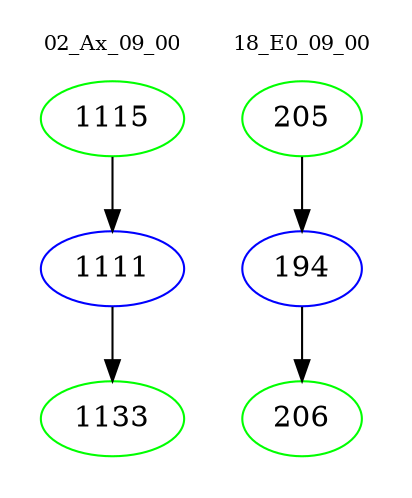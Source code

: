 digraph{
subgraph cluster_0 {
color = white
label = "02_Ax_09_00";
fontsize=10;
T0_1115 [label="1115", color="green"]
T0_1115 -> T0_1111 [color="black"]
T0_1111 [label="1111", color="blue"]
T0_1111 -> T0_1133 [color="black"]
T0_1133 [label="1133", color="green"]
}
subgraph cluster_1 {
color = white
label = "18_E0_09_00";
fontsize=10;
T1_205 [label="205", color="green"]
T1_205 -> T1_194 [color="black"]
T1_194 [label="194", color="blue"]
T1_194 -> T1_206 [color="black"]
T1_206 [label="206", color="green"]
}
}
